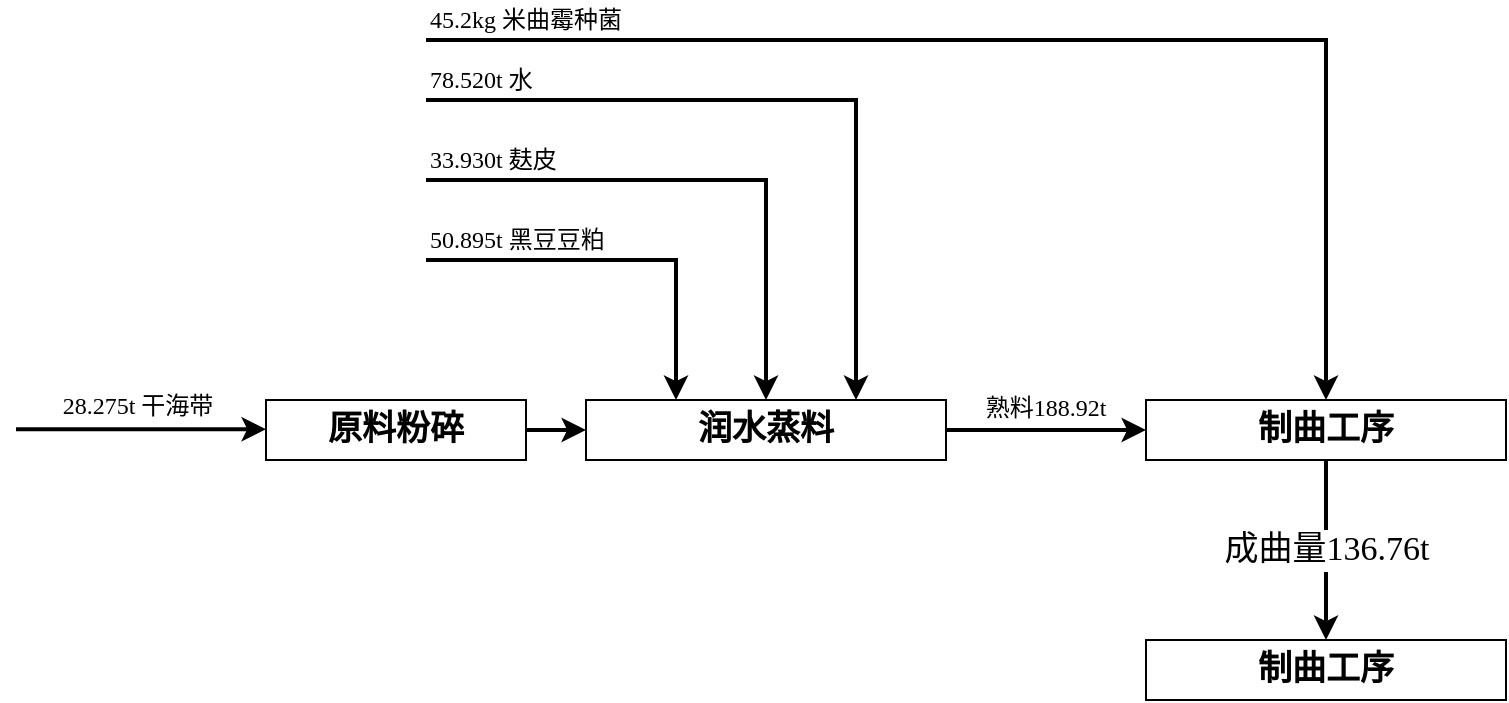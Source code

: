 <mxfile version="20.4.0" type="github">
  <diagram id="1ZSwXiSNdYYqJziJmsc9" name="Page-1">
    <mxGraphModel dx="1002" dy="674" grid="1" gridSize="10" guides="1" tooltips="1" connect="1" arrows="1" fold="1" page="1" pageScale="1" pageWidth="827" pageHeight="1169" math="0" shadow="0">
      <root>
        <mxCell id="0" />
        <mxCell id="1" parent="0" />
        <mxCell id="7I6LDp2iSFCCw0TSjybL-17" value="" style="edgeStyle=orthogonalEdgeStyle;rounded=0;orthogonalLoop=1;jettySize=auto;html=1;strokeWidth=2;fontFamily=Noto Sans Simplified Chinese;fontSource=https%3A%2F%2Ffonts.googleapis.com%2Fcss%3Ffamily%3DNoto%2BSans%2BSimplified%2BChinese;fontSize=17;" edge="1" parent="1" source="7I6LDp2iSFCCw0TSjybL-1" target="7I6LDp2iSFCCw0TSjybL-16">
          <mxGeometry relative="1" as="geometry" />
        </mxCell>
        <mxCell id="7I6LDp2iSFCCw0TSjybL-1" value="&lt;b&gt;&lt;font style=&quot;font-size: 17px;&quot;&gt;润水蒸料&lt;/font&gt;&lt;/b&gt;" style="rounded=0;whiteSpace=wrap;html=1;fontFamily=Noto Sans Simplified Chinese;fontSource=https%3A%2F%2Ffonts.googleapis.com%2Fcss%3Ffamily%3DNoto%2BSans%2BSimplified%2BChinese;" vertex="1" parent="1">
          <mxGeometry x="300" y="270" width="180" height="30" as="geometry" />
        </mxCell>
        <mxCell id="7I6LDp2iSFCCw0TSjybL-3" value="" style="endArrow=classic;html=1;rounded=0;entryX=0.75;entryY=0;entryDx=0;entryDy=0;strokeWidth=2;fontFamily=Noto Sans Simplified Chinese;fontSource=https%3A%2F%2Ffonts.googleapis.com%2Fcss%3Ffamily%3DNoto%2BSans%2BSimplified%2BChinese;" edge="1" parent="1" target="7I6LDp2iSFCCw0TSjybL-1">
          <mxGeometry width="50" height="50" relative="1" as="geometry">
            <mxPoint x="220" y="120" as="sourcePoint" />
            <mxPoint x="420" y="160" as="targetPoint" />
            <Array as="points">
              <mxPoint x="435" y="120" />
            </Array>
          </mxGeometry>
        </mxCell>
        <mxCell id="7I6LDp2iSFCCw0TSjybL-5" value="" style="endArrow=classic;html=1;rounded=0;entryX=0.5;entryY=0;entryDx=0;entryDy=0;strokeWidth=2;fontFamily=Noto Sans Simplified Chinese;fontSource=https%3A%2F%2Ffonts.googleapis.com%2Fcss%3Ffamily%3DNoto%2BSans%2BSimplified%2BChinese;" edge="1" parent="1" target="7I6LDp2iSFCCw0TSjybL-1">
          <mxGeometry width="50" height="50" relative="1" as="geometry">
            <mxPoint x="220" y="160" as="sourcePoint" />
            <mxPoint x="442.5" y="290" as="targetPoint" />
            <Array as="points">
              <mxPoint x="390" y="160" />
            </Array>
          </mxGeometry>
        </mxCell>
        <mxCell id="7I6LDp2iSFCCw0TSjybL-6" value="" style="endArrow=classic;html=1;rounded=0;entryX=0.25;entryY=0;entryDx=0;entryDy=0;strokeWidth=2;fontFamily=Noto Sans Simplified Chinese;fontSource=https%3A%2F%2Ffonts.googleapis.com%2Fcss%3Ffamily%3DNoto%2BSans%2BSimplified%2BChinese;" edge="1" parent="1" target="7I6LDp2iSFCCw0TSjybL-1">
          <mxGeometry width="50" height="50" relative="1" as="geometry">
            <mxPoint x="220" y="200" as="sourcePoint" />
            <mxPoint x="375" y="310" as="targetPoint" />
            <Array as="points">
              <mxPoint x="345" y="200" />
            </Array>
          </mxGeometry>
        </mxCell>
        <mxCell id="7I6LDp2iSFCCw0TSjybL-7" value="50.895t 黑豆豆粕" style="text;html=1;strokeColor=none;fillColor=none;align=left;verticalAlign=middle;whiteSpace=wrap;rounded=0;fontFamily=Noto Sans Simplified Chinese;fontSource=https%3A%2F%2Ffonts.googleapis.com%2Fcss%3Ffamily%3DNoto%2BSans%2BSimplified%2BChinese;" vertex="1" parent="1">
          <mxGeometry x="220" y="180" width="120" height="20" as="geometry" />
        </mxCell>
        <mxCell id="7I6LDp2iSFCCw0TSjybL-8" value="33.930t 麸皮" style="text;html=1;strokeColor=none;fillColor=none;align=left;verticalAlign=middle;whiteSpace=wrap;rounded=0;fontFamily=Noto Sans Simplified Chinese;fontSource=https%3A%2F%2Ffonts.googleapis.com%2Fcss%3Ffamily%3DNoto%2BSans%2BSimplified%2BChinese;" vertex="1" parent="1">
          <mxGeometry x="220" y="140" width="120" height="20" as="geometry" />
        </mxCell>
        <mxCell id="7I6LDp2iSFCCw0TSjybL-9" value="78.520t 水" style="text;html=1;strokeColor=none;fillColor=none;align=left;verticalAlign=middle;whiteSpace=wrap;rounded=0;fontFamily=Noto Sans Simplified Chinese;fontSource=https%3A%2F%2Ffonts.googleapis.com%2Fcss%3Ffamily%3DNoto%2BSans%2BSimplified%2BChinese;" vertex="1" parent="1">
          <mxGeometry x="220" y="100" width="120" height="20" as="geometry" />
        </mxCell>
        <mxCell id="7I6LDp2iSFCCw0TSjybL-11" value="" style="edgeStyle=orthogonalEdgeStyle;rounded=0;orthogonalLoop=1;jettySize=auto;html=1;strokeWidth=2;fontFamily=Noto Sans Simplified Chinese;fontSource=https%3A%2F%2Ffonts.googleapis.com%2Fcss%3Ffamily%3DNoto%2BSans%2BSimplified%2BChinese;fontSize=17;" edge="1" parent="1" source="7I6LDp2iSFCCw0TSjybL-10" target="7I6LDp2iSFCCw0TSjybL-1">
          <mxGeometry relative="1" as="geometry" />
        </mxCell>
        <mxCell id="7I6LDp2iSFCCw0TSjybL-10" value="&lt;span style=&quot;font-size: 17px;&quot;&gt;&lt;b&gt;原料粉碎&lt;/b&gt;&lt;/span&gt;" style="rounded=0;whiteSpace=wrap;html=1;fontFamily=Noto Sans Simplified Chinese;fontSource=https%3A%2F%2Ffonts.googleapis.com%2Fcss%3Ffamily%3DNoto%2BSans%2BSimplified%2BChinese;" vertex="1" parent="1">
          <mxGeometry x="140" y="270" width="130" height="30" as="geometry" />
        </mxCell>
        <mxCell id="7I6LDp2iSFCCw0TSjybL-14" value="" style="endArrow=classic;html=1;rounded=0;strokeWidth=2;fontFamily=Noto Sans Simplified Chinese;fontSource=https%3A%2F%2Ffonts.googleapis.com%2Fcss%3Ffamily%3DNoto%2BSans%2BSimplified%2BChinese;" edge="1" parent="1">
          <mxGeometry width="50" height="50" relative="1" as="geometry">
            <mxPoint x="15" y="284.58" as="sourcePoint" />
            <mxPoint x="140" y="284.58" as="targetPoint" />
            <Array as="points" />
          </mxGeometry>
        </mxCell>
        <mxCell id="7I6LDp2iSFCCw0TSjybL-15" value="28.275t 干海带" style="text;html=1;strokeColor=none;fillColor=none;align=center;verticalAlign=middle;whiteSpace=wrap;rounded=0;fontFamily=Noto Sans Simplified Chinese;fontSource=https%3A%2F%2Ffonts.googleapis.com%2Fcss%3Ffamily%3DNoto%2BSans%2BSimplified%2BChinese;" vertex="1" parent="1">
          <mxGeometry x="16" y="263" width="120" height="20" as="geometry" />
        </mxCell>
        <mxCell id="7I6LDp2iSFCCw0TSjybL-24" value="成曲量136.76t" style="edgeStyle=orthogonalEdgeStyle;rounded=0;orthogonalLoop=1;jettySize=auto;html=1;strokeWidth=2;fontFamily=Noto Sans Simplified Chinese;fontSource=https%3A%2F%2Ffonts.googleapis.com%2Fcss%3Ffamily%3DNoto%2BSans%2BSimplified%2BChinese;fontSize=17;" edge="1" parent="1" source="7I6LDp2iSFCCw0TSjybL-16" target="7I6LDp2iSFCCw0TSjybL-22">
          <mxGeometry relative="1" as="geometry" />
        </mxCell>
        <mxCell id="7I6LDp2iSFCCw0TSjybL-16" value="&lt;span style=&quot;font-size: 17px;&quot;&gt;&lt;b&gt;制曲工序&lt;/b&gt;&lt;/span&gt;" style="rounded=0;whiteSpace=wrap;html=1;fontFamily=Noto Sans Simplified Chinese;fontSource=https%3A%2F%2Ffonts.googleapis.com%2Fcss%3Ffamily%3DNoto%2BSans%2BSimplified%2BChinese;" vertex="1" parent="1">
          <mxGeometry x="580" y="270" width="180" height="30" as="geometry" />
        </mxCell>
        <mxCell id="7I6LDp2iSFCCw0TSjybL-19" value="熟料188.92t" style="text;html=1;strokeColor=none;fillColor=none;align=center;verticalAlign=middle;whiteSpace=wrap;rounded=0;fontFamily=Noto Sans Simplified Chinese;fontSource=https%3A%2F%2Ffonts.googleapis.com%2Fcss%3Ffamily%3DNoto%2BSans%2BSimplified%2BChinese;" vertex="1" parent="1">
          <mxGeometry x="480" y="264" width="100" height="20" as="geometry" />
        </mxCell>
        <mxCell id="7I6LDp2iSFCCw0TSjybL-20" value="" style="endArrow=classic;html=1;rounded=0;strokeWidth=2;fontFamily=Noto Sans Simplified Chinese;fontSource=https%3A%2F%2Ffonts.googleapis.com%2Fcss%3Ffamily%3DNoto%2BSans%2BSimplified%2BChinese;" edge="1" parent="1" target="7I6LDp2iSFCCw0TSjybL-16">
          <mxGeometry width="50" height="50" relative="1" as="geometry">
            <mxPoint x="220" y="90" as="sourcePoint" />
            <mxPoint x="675" y="220" as="targetPoint" />
            <Array as="points">
              <mxPoint x="670" y="90" />
            </Array>
          </mxGeometry>
        </mxCell>
        <mxCell id="7I6LDp2iSFCCw0TSjybL-21" value="45.2kg 米曲霉种菌" style="text;html=1;strokeColor=none;fillColor=none;align=left;verticalAlign=middle;whiteSpace=wrap;rounded=0;fontFamily=Noto Sans Simplified Chinese;fontSource=https%3A%2F%2Ffonts.googleapis.com%2Fcss%3Ffamily%3DNoto%2BSans%2BSimplified%2BChinese;" vertex="1" parent="1">
          <mxGeometry x="220" y="70" width="120" height="20" as="geometry" />
        </mxCell>
        <mxCell id="7I6LDp2iSFCCw0TSjybL-22" value="&lt;span style=&quot;font-size: 17px;&quot;&gt;&lt;b&gt;制曲工序&lt;/b&gt;&lt;/span&gt;" style="rounded=0;whiteSpace=wrap;html=1;fontFamily=Noto Sans Simplified Chinese;fontSource=https%3A%2F%2Ffonts.googleapis.com%2Fcss%3Ffamily%3DNoto%2BSans%2BSimplified%2BChinese;" vertex="1" parent="1">
          <mxGeometry x="580" y="390" width="180" height="30" as="geometry" />
        </mxCell>
      </root>
    </mxGraphModel>
  </diagram>
</mxfile>
